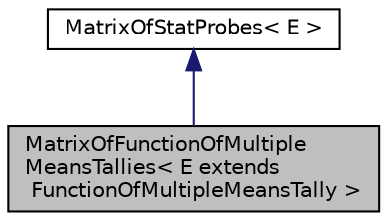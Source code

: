 digraph "MatrixOfFunctionOfMultipleMeansTallies&lt; E extends FunctionOfMultipleMeansTally &gt;"
{
 // INTERACTIVE_SVG=YES
  bgcolor="transparent";
  edge [fontname="Helvetica",fontsize="10",labelfontname="Helvetica",labelfontsize="10"];
  node [fontname="Helvetica",fontsize="10",shape=record];
  Node0 [label="MatrixOfFunctionOfMultiple\lMeansTallies\< E extends\l FunctionOfMultipleMeansTally \>",height=0.2,width=0.4,color="black", fillcolor="grey75", style="filled", fontcolor="black"];
  Node1 -> Node0 [dir="back",color="midnightblue",fontsize="10",style="solid",fontname="Helvetica"];
  Node1 [label="MatrixOfStatProbes\< E \>",height=0.2,width=0.4,color="black",URL="$d6/de1/classumontreal_1_1ssj_1_1stat_1_1matrix_1_1MatrixOfStatProbes.html"];
}
